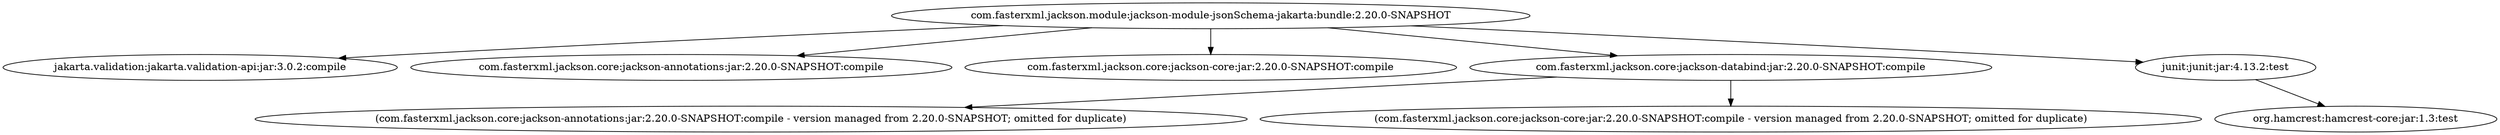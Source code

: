 digraph jakarta {
	"com.fasterxml.jackson.module:jackson-module-jsonSchema-jakarta:bundle:2.20.0-SNAPSHOT" -> "jakarta.validation:jakarta.validation-api:jar:3.0.2:compile" ; 
	"com.fasterxml.jackson.module:jackson-module-jsonSchema-jakarta:bundle:2.20.0-SNAPSHOT" -> "com.fasterxml.jackson.core:jackson-annotations:jar:2.20.0-SNAPSHOT:compile" ; 
	"com.fasterxml.jackson.module:jackson-module-jsonSchema-jakarta:bundle:2.20.0-SNAPSHOT" -> "com.fasterxml.jackson.core:jackson-core:jar:2.20.0-SNAPSHOT:compile" ; 
	"com.fasterxml.jackson.module:jackson-module-jsonSchema-jakarta:bundle:2.20.0-SNAPSHOT" -> "com.fasterxml.jackson.core:jackson-databind:jar:2.20.0-SNAPSHOT:compile" ; 
	"com.fasterxml.jackson.module:jackson-module-jsonSchema-jakarta:bundle:2.20.0-SNAPSHOT" -> "junit:junit:jar:4.13.2:test" ; 
	"com.fasterxml.jackson.core:jackson-databind:jar:2.20.0-SNAPSHOT:compile" -> "(com.fasterxml.jackson.core:jackson-annotations:jar:2.20.0-SNAPSHOT:compile - version managed from 2.20.0-SNAPSHOT; omitted for duplicate)" ; 
	"com.fasterxml.jackson.core:jackson-databind:jar:2.20.0-SNAPSHOT:compile" -> "(com.fasterxml.jackson.core:jackson-core:jar:2.20.0-SNAPSHOT:compile - version managed from 2.20.0-SNAPSHOT; omitted for duplicate)" ; 
	"junit:junit:jar:4.13.2:test" -> "org.hamcrest:hamcrest-core:jar:1.3:test" ; 
}
digraph javax {
	"com.fasterxml.jackson.module:jackson-module-jsonSchema:bundle:2.20.0-SNAPSHOT" -> "javax.validation:validation-api:jar:1.1.0.Final:compile" ; 
	"com.fasterxml.jackson.module:jackson-module-jsonSchema:bundle:2.20.0-SNAPSHOT" -> "com.fasterxml.jackson.core:jackson-annotations:jar:2.20.0-SNAPSHOT:compile" ; 
	"com.fasterxml.jackson.module:jackson-module-jsonSchema:bundle:2.20.0-SNAPSHOT" -> "com.fasterxml.jackson.core:jackson-core:jar:2.20.0-SNAPSHOT:compile" ; 
	"com.fasterxml.jackson.module:jackson-module-jsonSchema:bundle:2.20.0-SNAPSHOT" -> "com.fasterxml.jackson.core:jackson-databind:jar:2.20.0-SNAPSHOT:compile" ; 
	"com.fasterxml.jackson.module:jackson-module-jsonSchema:bundle:2.20.0-SNAPSHOT" -> "junit:junit:jar:4.13.2:test" ; 
	"com.fasterxml.jackson.core:jackson-databind:jar:2.20.0-SNAPSHOT:compile" -> "(com.fasterxml.jackson.core:jackson-annotations:jar:2.20.0-SNAPSHOT:compile - version managed from 2.20.0-SNAPSHOT; omitted for duplicate)" ; 
	"com.fasterxml.jackson.core:jackson-databind:jar:2.20.0-SNAPSHOT:compile" -> "(com.fasterxml.jackson.core:jackson-core:jar:2.20.0-SNAPSHOT:compile - version managed from 2.20.0-SNAPSHOT; omitted for duplicate)" ; 
	"junit:junit:jar:4.13.2:test" -> "org.hamcrest:hamcrest-core:jar:1.3:test" ; 
}
